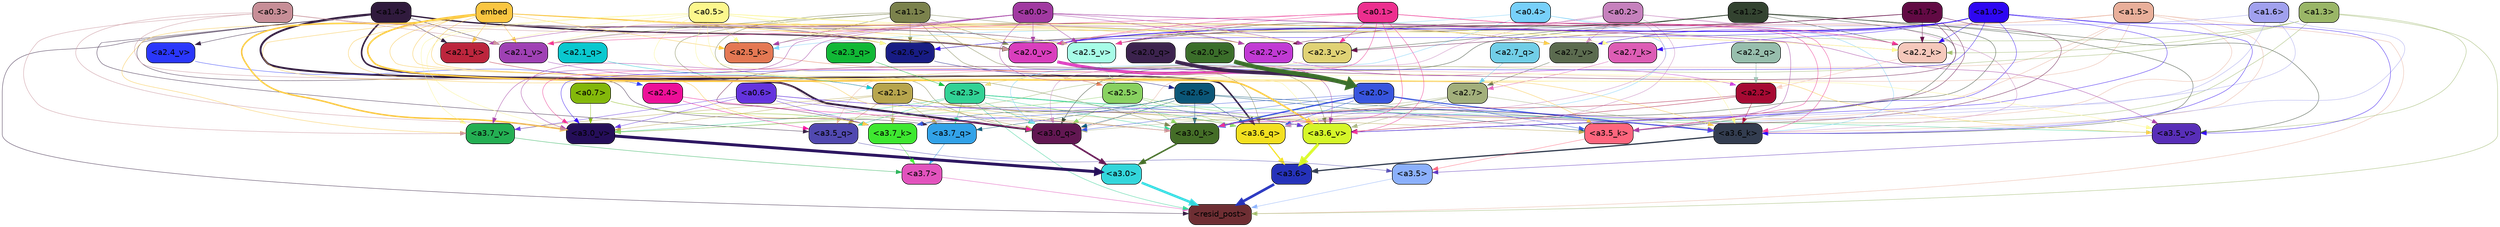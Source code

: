 strict digraph "" {
	graph [bgcolor=transparent,
		layout=dot,
		overlap=false,
		splines=true
	];
	"<a3.7>"	[color=black,
		fillcolor="#e253bd",
		fontname=Helvetica,
		shape=box,
		style="filled, rounded"];
	"<resid_post>"	[color=black,
		fillcolor="#6e2e33",
		fontname=Helvetica,
		shape=box,
		style="filled, rounded"];
	"<a3.7>" -> "<resid_post>"	[color="#e253bd",
		penwidth=0.6239100098609924];
	"<a3.6>"	[color=black,
		fillcolor="#2532ba",
		fontname=Helvetica,
		shape=box,
		style="filled, rounded"];
	"<a3.6>" -> "<resid_post>"	[color="#2532ba",
		penwidth=4.569062113761902];
	"<a3.5>"	[color=black,
		fillcolor="#8bb0fc",
		fontname=Helvetica,
		shape=box,
		style="filled, rounded"];
	"<a3.5>" -> "<resid_post>"	[color="#8bb0fc",
		penwidth=0.6];
	"<a3.0>"	[color=black,
		fillcolor="#33d6db",
		fontname=Helvetica,
		shape=box,
		style="filled, rounded"];
	"<a3.0>" -> "<resid_post>"	[color="#33d6db",
		penwidth=4.283544182777405];
	"<a2.3>"	[color=black,
		fillcolor="#31d295",
		fontname=Helvetica,
		shape=box,
		style="filled, rounded"];
	"<a2.3>" -> "<resid_post>"	[color="#31d295",
		penwidth=0.6];
	"<a3.7_q>"	[color=black,
		fillcolor="#32a2e8",
		fontname=Helvetica,
		shape=box,
		style="filled, rounded"];
	"<a2.3>" -> "<a3.7_q>"	[color="#31d295",
		penwidth=0.6];
	"<a3.6_q>"	[color=black,
		fillcolor="#f3e020",
		fontname=Helvetica,
		shape=box,
		style="filled, rounded"];
	"<a2.3>" -> "<a3.6_q>"	[color="#31d295",
		penwidth=0.6];
	"<a3.5_q>"	[color=black,
		fillcolor="#5149b0",
		fontname=Helvetica,
		shape=box,
		style="filled, rounded"];
	"<a2.3>" -> "<a3.5_q>"	[color="#31d295",
		penwidth=0.6];
	"<a3.0_q>"	[color=black,
		fillcolor="#621752",
		fontname=Helvetica,
		shape=box,
		style="filled, rounded"];
	"<a2.3>" -> "<a3.0_q>"	[color="#31d295",
		penwidth=0.6];
	"<a3.0_k>"	[color=black,
		fillcolor="#446d27",
		fontname=Helvetica,
		shape=box,
		style="filled, rounded"];
	"<a2.3>" -> "<a3.0_k>"	[color="#31d295",
		penwidth=0.6];
	"<a3.6_v>"	[color=black,
		fillcolor="#d5f629",
		fontname=Helvetica,
		shape=box,
		style="filled, rounded"];
	"<a2.3>" -> "<a3.6_v>"	[color="#31d295",
		penwidth=0.6];
	"<a3.5_v>"	[color=black,
		fillcolor="#582eb8",
		fontname=Helvetica,
		shape=box,
		style="filled, rounded"];
	"<a2.3>" -> "<a3.5_v>"	[color="#31d295",
		penwidth=0.6];
	"<a3.0_v>"	[color=black,
		fillcolor="#250e59",
		fontname=Helvetica,
		shape=box,
		style="filled, rounded"];
	"<a2.3>" -> "<a3.0_v>"	[color="#31d295",
		penwidth=0.6];
	"<a1.5>"	[color=black,
		fillcolor="#e9af9a",
		fontname=Helvetica,
		shape=box,
		style="filled, rounded"];
	"<a1.5>" -> "<resid_post>"	[color="#e9af9a",
		penwidth=0.6];
	"<a1.5>" -> "<a3.6_q>"	[color="#e9af9a",
		penwidth=0.6];
	"<a1.5>" -> "<a3.5_q>"	[color="#e9af9a",
		penwidth=0.6];
	"<a1.5>" -> "<a3.0_q>"	[color="#e9af9a",
		penwidth=0.6];
	"<a3.6_k>"	[color=black,
		fillcolor="#333d50",
		fontname=Helvetica,
		shape=box,
		style="filled, rounded"];
	"<a1.5>" -> "<a3.6_k>"	[color="#e9af9a",
		penwidth=0.6];
	"<a1.5>" -> "<a3.0_k>"	[color="#e9af9a",
		penwidth=0.6];
	"<a2.7_v>"	[color=black,
		fillcolor="#5b6b4f",
		fontname=Helvetica,
		shape=box,
		style="filled, rounded"];
	"<a1.5>" -> "<a2.7_v>"	[color="#e9af9a",
		penwidth=0.6];
	"<a2.6_v>"	[color=black,
		fillcolor="#181c84",
		fontname=Helvetica,
		shape=box,
		style="filled, rounded"];
	"<a1.5>" -> "<a2.6_v>"	[color="#e9af9a",
		penwidth=0.6];
	"<a2.1_v>"	[color=black,
		fillcolor="#9f41b4",
		fontname=Helvetica,
		shape=box,
		style="filled, rounded"];
	"<a1.5>" -> "<a2.1_v>"	[color="#e9af9a",
		penwidth=0.6];
	"<a1.4>"	[color=black,
		fillcolor="#301a3d",
		fontname=Helvetica,
		shape=box,
		style="filled, rounded"];
	"<a1.4>" -> "<resid_post>"	[color="#301a3d",
		penwidth=0.6];
	"<a1.4>" -> "<a3.7_q>"	[color="#301a3d",
		penwidth=0.6];
	"<a1.4>" -> "<a3.6_q>"	[color="#301a3d",
		penwidth=2.7536282539367676];
	"<a1.4>" -> "<a3.5_q>"	[color="#301a3d",
		penwidth=0.6];
	"<a1.4>" -> "<a3.0_q>"	[color="#301a3d",
		penwidth=3.3369133472442627];
	"<a2.1_k>"	[color=black,
		fillcolor="#bc263d",
		fontname=Helvetica,
		shape=box,
		style="filled, rounded"];
	"<a1.4>" -> "<a2.1_k>"	[color="#301a3d",
		penwidth=0.6];
	"<a1.4>" -> "<a2.7_v>"	[color="#301a3d",
		penwidth=0.6];
	"<a1.4>" -> "<a2.6_v>"	[color="#301a3d",
		penwidth=0.6];
	"<a2.5_v>"	[color=black,
		fillcolor="#a7fce7",
		fontname=Helvetica,
		shape=box,
		style="filled, rounded"];
	"<a1.4>" -> "<a2.5_v>"	[color="#301a3d",
		penwidth=0.6];
	"<a2.4_v>"	[color=black,
		fillcolor="#2a37fb",
		fontname=Helvetica,
		shape=box,
		style="filled, rounded"];
	"<a1.4>" -> "<a2.4_v>"	[color="#301a3d",
		penwidth=0.6];
	"<a1.4>" -> "<a2.1_v>"	[color="#301a3d",
		penwidth=0.6];
	"<a2.0_v>"	[color=black,
		fillcolor="#d93ebd",
		fontname=Helvetica,
		shape=box,
		style="filled, rounded"];
	"<a1.4>" -> "<a2.0_v>"	[color="#301a3d",
		penwidth=2.2818827629089355];
	"<a1.3>"	[color=black,
		fillcolor="#9ab667",
		fontname=Helvetica,
		shape=box,
		style="filled, rounded"];
	"<a1.3>" -> "<resid_post>"	[color="#9ab667",
		penwidth=0.6];
	"<a1.3>" -> "<a3.6_v>"	[color="#9ab667",
		penwidth=0.6];
	"<a1.3>" -> "<a3.5_v>"	[color="#9ab667",
		penwidth=0.6];
	"<a1.3>" -> "<a3.0_v>"	[color="#9ab667",
		penwidth=0.6];
	"<a2.2_k>"	[color=black,
		fillcolor="#f5c8bb",
		fontname=Helvetica,
		shape=box,
		style="filled, rounded"];
	"<a1.3>" -> "<a2.2_k>"	[color="#9ab667",
		penwidth=0.6];
	"<a1.3>" -> "<a2.5_v>"	[color="#9ab667",
		penwidth=0.6];
	"<a3.7_q>" -> "<a3.7>"	[color="#32a2e8",
		penwidth=0.6];
	"<a3.6_q>" -> "<a3.6>"	[color="#f3e020",
		penwidth=2.0344843566417694];
	"<a3.5_q>" -> "<a3.5>"	[color="#5149b0",
		penwidth=0.6];
	"<a3.0_q>" -> "<a3.0>"	[color="#621752",
		penwidth=2.863015294075012];
	"<a3.7_k>"	[color=black,
		fillcolor="#3ee830",
		fontname=Helvetica,
		shape=box,
		style="filled, rounded"];
	"<a3.7_k>" -> "<a3.7>"	[color="#3ee830",
		penwidth=0.6];
	"<a3.6_k>" -> "<a3.6>"	[color="#333d50",
		penwidth=2.1770318150520325];
	"<a3.5_k>"	[color=black,
		fillcolor="#fe657d",
		fontname=Helvetica,
		shape=box,
		style="filled, rounded"];
	"<a3.5_k>" -> "<a3.5>"	[color="#fe657d",
		penwidth=0.6];
	"<a3.0_k>" -> "<a3.0>"	[color="#446d27",
		penwidth=2.6323853135108948];
	"<a3.7_v>"	[color=black,
		fillcolor="#24af53",
		fontname=Helvetica,
		shape=box,
		style="filled, rounded"];
	"<a3.7_v>" -> "<a3.7>"	[color="#24af53",
		penwidth=0.6];
	"<a3.6_v>" -> "<a3.6>"	[color="#d5f629",
		penwidth=4.972373723983765];
	"<a3.5_v>" -> "<a3.5>"	[color="#582eb8",
		penwidth=0.6];
	"<a3.0_v>" -> "<a3.0>"	[color="#250e59",
		penwidth=5.1638524532318115];
	"<a2.6>"	[color=black,
		fillcolor="#0b5677",
		fontname=Helvetica,
		shape=box,
		style="filled, rounded"];
	"<a2.6>" -> "<a3.7_q>"	[color="#0b5677",
		penwidth=0.6];
	"<a2.6>" -> "<a3.6_q>"	[color="#0b5677",
		penwidth=0.6];
	"<a2.6>" -> "<a3.0_q>"	[color="#0b5677",
		penwidth=0.6];
	"<a2.6>" -> "<a3.7_k>"	[color="#0b5677",
		penwidth=0.6];
	"<a2.6>" -> "<a3.6_k>"	[color="#0b5677",
		penwidth=0.6];
	"<a2.6>" -> "<a3.5_k>"	[color="#0b5677",
		penwidth=0.6];
	"<a2.6>" -> "<a3.0_k>"	[color="#0b5677",
		penwidth=0.6];
	"<a2.1>"	[color=black,
		fillcolor="#b7a54d",
		fontname=Helvetica,
		shape=box,
		style="filled, rounded"];
	"<a2.1>" -> "<a3.7_q>"	[color="#b7a54d",
		penwidth=0.6];
	"<a2.1>" -> "<a3.6_q>"	[color="#b7a54d",
		penwidth=0.6];
	"<a2.1>" -> "<a3.5_q>"	[color="#b7a54d",
		penwidth=0.6];
	"<a2.1>" -> "<a3.0_q>"	[color="#b7a54d",
		penwidth=0.6];
	"<a2.1>" -> "<a3.7_k>"	[color="#b7a54d",
		penwidth=0.6];
	"<a2.1>" -> "<a3.6_k>"	[color="#b7a54d",
		penwidth=0.6];
	"<a2.1>" -> "<a3.5_k>"	[color="#b7a54d",
		penwidth=0.6];
	"<a2.1>" -> "<a3.0_k>"	[color="#b7a54d",
		penwidth=0.6];
	"<a2.1>" -> "<a3.7_v>"	[color="#b7a54d",
		penwidth=0.6];
	"<a2.1>" -> "<a3.6_v>"	[color="#b7a54d",
		penwidth=0.6];
	"<a2.1>" -> "<a3.0_v>"	[color="#b7a54d",
		penwidth=0.6];
	"<a2.7>"	[color=black,
		fillcolor="#a2af7b",
		fontname=Helvetica,
		shape=box,
		style="filled, rounded"];
	"<a2.7>" -> "<a3.6_q>"	[color="#a2af7b",
		penwidth=0.6];
	"<a2.7>" -> "<a3.0_q>"	[color="#a2af7b",
		penwidth=0.6];
	"<a2.7>" -> "<a3.6_k>"	[color="#a2af7b",
		penwidth=0.6];
	"<a2.7>" -> "<a3.0_k>"	[color="#a2af7b",
		penwidth=0.6];
	"<a2.7>" -> "<a3.6_v>"	[color="#a2af7b",
		penwidth=0.6];
	"<a2.5>"	[color=black,
		fillcolor="#88d160",
		fontname=Helvetica,
		shape=box,
		style="filled, rounded"];
	"<a2.5>" -> "<a3.6_q>"	[color="#88d160",
		penwidth=0.6];
	"<a2.5>" -> "<a3.0_q>"	[color="#88d160",
		penwidth=0.6];
	"<a2.5>" -> "<a3.0_k>"	[color="#88d160",
		penwidth=0.6];
	"<a2.5>" -> "<a3.6_v>"	[color="#88d160",
		penwidth=0.6];
	"<a2.5>" -> "<a3.0_v>"	[color="#88d160",
		penwidth=0.6];
	"<a2.0>"	[color=black,
		fillcolor="#3855de",
		fontname=Helvetica,
		shape=box,
		style="filled, rounded"];
	"<a2.0>" -> "<a3.6_q>"	[color="#3855de",
		penwidth=0.6];
	"<a2.0>" -> "<a3.0_q>"	[color="#3855de",
		penwidth=0.6];
	"<a2.0>" -> "<a3.7_k>"	[color="#3855de",
		penwidth=0.6];
	"<a2.0>" -> "<a3.6_k>"	[color="#3855de",
		penwidth=1.7047871947288513];
	"<a2.0>" -> "<a3.5_k>"	[color="#3855de",
		penwidth=0.6];
	"<a2.0>" -> "<a3.0_k>"	[color="#3855de",
		penwidth=2.239806979894638];
	"<a1.1>"	[color=black,
		fillcolor="#7b824c",
		fontname=Helvetica,
		shape=box,
		style="filled, rounded"];
	"<a1.1>" -> "<a3.6_q>"	[color="#7b824c",
		penwidth=0.6];
	"<a1.1>" -> "<a3.0_q>"	[color="#7b824c",
		penwidth=0.6];
	"<a1.1>" -> "<a3.0_k>"	[color="#7b824c",
		penwidth=0.6];
	"<a1.1>" -> "<a3.6_v>"	[color="#7b824c",
		penwidth=0.6];
	"<a2.5_k>"	[color=black,
		fillcolor="#e47853",
		fontname=Helvetica,
		shape=box,
		style="filled, rounded"];
	"<a1.1>" -> "<a2.5_k>"	[color="#7b824c",
		penwidth=0.6];
	"<a1.1>" -> "<a2.6_v>"	[color="#7b824c",
		penwidth=0.6];
	"<a2.2_v>"	[color=black,
		fillcolor="#c13ad4",
		fontname=Helvetica,
		shape=box,
		style="filled, rounded"];
	"<a1.1>" -> "<a2.2_v>"	[color="#7b824c",
		penwidth=0.6];
	"<a1.1>" -> "<a2.1_v>"	[color="#7b824c",
		penwidth=0.6];
	"<a1.1>" -> "<a2.0_v>"	[color="#7b824c",
		penwidth=0.6];
	"<a0.4>"	[color=black,
		fillcolor="#77d0fa",
		fontname=Helvetica,
		shape=box,
		style="filled, rounded"];
	"<a0.4>" -> "<a3.6_q>"	[color="#77d0fa",
		penwidth=0.6];
	"<a0.4>" -> "<a3.0_q>"	[color="#77d0fa",
		penwidth=0.6];
	"<a0.4>" -> "<a3.6_k>"	[color="#77d0fa",
		penwidth=0.6];
	"<a0.4>" -> "<a2.5_k>"	[color="#77d0fa",
		penwidth=0.6];
	"<a0.2>"	[color=black,
		fillcolor="#c681bd",
		fontname=Helvetica,
		shape=box,
		style="filled, rounded"];
	"<a0.2>" -> "<a3.6_q>"	[color="#c681bd",
		penwidth=0.6];
	"<a0.2>" -> "<a3.0_q>"	[color="#c681bd",
		penwidth=0.6];
	"<a0.2>" -> "<a3.6_k>"	[color="#c681bd",
		penwidth=0.6];
	"<a0.2>" -> "<a3.0_k>"	[color="#c681bd",
		penwidth=0.6];
	"<a0.2>" -> "<a2.2_k>"	[color="#c681bd",
		penwidth=0.6];
	"<a0.2>" -> "<a2.7_v>"	[color="#c681bd",
		penwidth=0.6];
	"<a0.2>" -> "<a2.1_v>"	[color="#c681bd",
		penwidth=0.6];
	"<a0.2>" -> "<a2.0_v>"	[color="#c681bd",
		penwidth=0.6];
	"<a2.4>"	[color=black,
		fillcolor="#ed0f98",
		fontname=Helvetica,
		shape=box,
		style="filled, rounded"];
	"<a2.4>" -> "<a3.5_q>"	[color="#ed0f98",
		penwidth=0.6];
	"<a2.4>" -> "<a3.0_q>"	[color="#ed0f98",
		penwidth=0.6];
	"<a1.2>"	[color=black,
		fillcolor="#334330",
		fontname=Helvetica,
		shape=box,
		style="filled, rounded"];
	"<a1.2>" -> "<a3.0_q>"	[color="#334330",
		penwidth=0.6];
	"<a1.2>" -> "<a3.6_k>"	[color="#334330",
		penwidth=0.6];
	"<a1.2>" -> "<a3.5_k>"	[color="#334330",
		penwidth=0.6];
	"<a1.2>" -> "<a3.0_k>"	[color="#334330",
		penwidth=0.6];
	"<a1.2>" -> "<a3.5_v>"	[color="#334330",
		penwidth=0.6];
	"<a1.2>" -> "<a2.2_k>"	[color="#334330",
		penwidth=0.6];
	"<a1.2>" -> "<a2.6_v>"	[color="#334330",
		penwidth=0.6];
	"<a1.2>" -> "<a2.5_v>"	[color="#334330",
		penwidth=0.6];
	"<a2.3_v>"	[color=black,
		fillcolor="#e0d275",
		fontname=Helvetica,
		shape=box,
		style="filled, rounded"];
	"<a1.2>" -> "<a2.3_v>"	[color="#334330",
		penwidth=0.6];
	"<a1.2>" -> "<a2.0_v>"	[color="#334330",
		penwidth=0.6];
	"<a1.7>"	[color=black,
		fillcolor="#620a44",
		fontname=Helvetica,
		shape=box,
		style="filled, rounded"];
	"<a1.7>" -> "<a3.7_k>"	[color="#620a44",
		penwidth=0.6];
	"<a1.7>" -> "<a3.5_k>"	[color="#620a44",
		penwidth=0.6];
	"<a1.7>" -> "<a3.6_v>"	[color="#620a44",
		penwidth=0.6];
	"<a1.7>" -> "<a2.2_k>"	[color="#620a44",
		penwidth=0.6];
	"<a1.7>" -> "<a2.5_v>"	[color="#620a44",
		penwidth=0.6];
	"<a1.7>" -> "<a2.3_v>"	[color="#620a44",
		penwidth=0.6];
	"<a1.7>" -> "<a2.2_v>"	[color="#620a44",
		penwidth=0.6];
	"<a0.7>"	[color=black,
		fillcolor="#83b80a",
		fontname=Helvetica,
		shape=box,
		style="filled, rounded"];
	"<a0.7>" -> "<a3.7_k>"	[color="#83b80a",
		penwidth=0.6];
	"<a0.7>" -> "<a3.0_v>"	[color="#83b80a",
		penwidth=0.6];
	"<a0.6>"	[color=black,
		fillcolor="#6433de",
		fontname=Helvetica,
		shape=box,
		style="filled, rounded"];
	"<a0.6>" -> "<a3.7_k>"	[color="#6433de",
		penwidth=0.6];
	"<a0.6>" -> "<a3.6_k>"	[color="#6433de",
		penwidth=0.6];
	"<a0.6>" -> "<a3.0_k>"	[color="#6433de",
		penwidth=0.6];
	"<a0.6>" -> "<a3.7_v>"	[color="#6433de",
		penwidth=0.6];
	"<a0.6>" -> "<a3.6_v>"	[color="#6433de",
		penwidth=0.6];
	"<a0.6>" -> "<a3.0_v>"	[color="#6433de",
		penwidth=0.6];
	embed	[color=black,
		fillcolor="#fac641",
		fontname=Helvetica,
		shape=box,
		style="filled, rounded"];
	embed -> "<a3.7_k>"	[color="#fac641",
		penwidth=0.6];
	embed -> "<a3.6_k>"	[color="#fac641",
		penwidth=0.6];
	embed -> "<a3.5_k>"	[color="#fac641",
		penwidth=0.6];
	embed -> "<a3.0_k>"	[color="#fac641",
		penwidth=0.6];
	embed -> "<a3.7_v>"	[color="#fac641",
		penwidth=0.6];
	embed -> "<a3.6_v>"	[color="#fac641",
		penwidth=2.7369276881217957];
	embed -> "<a3.5_v>"	[color="#fac641",
		penwidth=0.6];
	embed -> "<a3.0_v>"	[color="#fac641",
		penwidth=2.5778204202651978];
	embed -> "<a2.5_k>"	[color="#fac641",
		penwidth=0.6];
	embed -> "<a2.2_k>"	[color="#fac641",
		penwidth=0.6363201141357422];
	embed -> "<a2.1_k>"	[color="#fac641",
		penwidth=0.6];
	embed -> "<a2.7_v>"	[color="#fac641",
		penwidth=0.6];
	embed -> "<a2.6_v>"	[color="#fac641",
		penwidth=0.6];
	embed -> "<a2.5_v>"	[color="#fac641",
		penwidth=0.6];
	embed -> "<a2.3_v>"	[color="#fac641",
		penwidth=0.6];
	embed -> "<a2.2_v>"	[color="#fac641",
		penwidth=0.6175012588500977];
	embed -> "<a2.1_v>"	[color="#fac641",
		penwidth=0.6];
	embed -> "<a2.0_v>"	[color="#fac641",
		penwidth=0.6];
	"<a2.2>"	[color=black,
		fillcolor="#a60a33",
		fontname=Helvetica,
		shape=box,
		style="filled, rounded"];
	"<a2.2>" -> "<a3.6_k>"	[color="#a60a33",
		penwidth=0.6];
	"<a2.2>" -> "<a3.0_k>"	[color="#a60a33",
		penwidth=0.6];
	"<a2.2>" -> "<a3.6_v>"	[color="#a60a33",
		penwidth=0.6];
	"<a1.6>"	[color=black,
		fillcolor="#a1a1ee",
		fontname=Helvetica,
		shape=box,
		style="filled, rounded"];
	"<a1.6>" -> "<a3.6_k>"	[color="#a1a1ee",
		penwidth=0.6];
	"<a1.6>" -> "<a3.5_k>"	[color="#a1a1ee",
		penwidth=0.6];
	"<a1.6>" -> "<a3.6_v>"	[color="#a1a1ee",
		penwidth=0.6];
	"<a1.6>" -> "<a2.0_v>"	[color="#a1a1ee",
		penwidth=0.6];
	"<a1.0>"	[color=black,
		fillcolor="#2e07f2",
		fontname=Helvetica,
		shape=box,
		style="filled, rounded"];
	"<a1.0>" -> "<a3.6_k>"	[color="#2e07f2",
		penwidth=0.6];
	"<a1.0>" -> "<a3.0_k>"	[color="#2e07f2",
		penwidth=0.6];
	"<a1.0>" -> "<a3.6_v>"	[color="#2e07f2",
		penwidth=0.6];
	"<a1.0>" -> "<a3.5_v>"	[color="#2e07f2",
		penwidth=0.6];
	"<a1.0>" -> "<a3.0_v>"	[color="#2e07f2",
		penwidth=0.6];
	"<a2.7_k>"	[color=black,
		fillcolor="#dd5db5",
		fontname=Helvetica,
		shape=box,
		style="filled, rounded"];
	"<a1.0>" -> "<a2.7_k>"	[color="#2e07f2",
		penwidth=0.6];
	"<a1.0>" -> "<a2.2_k>"	[color="#2e07f2",
		penwidth=0.6];
	"<a1.0>" -> "<a2.7_v>"	[color="#2e07f2",
		penwidth=0.6];
	"<a1.0>" -> "<a2.6_v>"	[color="#2e07f2",
		penwidth=0.6];
	"<a1.0>" -> "<a2.0_v>"	[color="#2e07f2",
		penwidth=1.2978954315185547];
	"<a0.5>"	[color=black,
		fillcolor="#fcf78d",
		fontname=Helvetica,
		shape=box,
		style="filled, rounded"];
	"<a0.5>" -> "<a3.6_k>"	[color="#fcf78d",
		penwidth=0.6];
	"<a0.5>" -> "<a3.7_v>"	[color="#fcf78d",
		penwidth=0.6];
	"<a0.5>" -> "<a3.6_v>"	[color="#fcf78d",
		penwidth=0.6];
	"<a0.5>" -> "<a3.5_v>"	[color="#fcf78d",
		penwidth=0.6];
	"<a0.5>" -> "<a3.0_v>"	[color="#fcf78d",
		penwidth=0.6];
	"<a0.5>" -> "<a2.7_k>"	[color="#fcf78d",
		penwidth=0.6];
	"<a0.5>" -> "<a2.5_k>"	[color="#fcf78d",
		penwidth=0.6];
	"<a0.5>" -> "<a2.2_k>"	[color="#fcf78d",
		penwidth=0.6];
	"<a0.5>" -> "<a2.1_k>"	[color="#fcf78d",
		penwidth=0.6];
	"<a0.5>" -> "<a2.6_v>"	[color="#fcf78d",
		penwidth=0.6];
	"<a0.5>" -> "<a2.3_v>"	[color="#fcf78d",
		penwidth=0.6];
	"<a0.5>" -> "<a2.1_v>"	[color="#fcf78d",
		penwidth=0.6];
	"<a0.5>" -> "<a2.0_v>"	[color="#fcf78d",
		penwidth=0.6];
	"<a0.1>"	[color=black,
		fillcolor="#ed2f8f",
		fontname=Helvetica,
		shape=box,
		style="filled, rounded"];
	"<a0.1>" -> "<a3.6_k>"	[color="#ed2f8f",
		penwidth=0.6];
	"<a0.1>" -> "<a3.5_k>"	[color="#ed2f8f",
		penwidth=0.6];
	"<a0.1>" -> "<a3.0_k>"	[color="#ed2f8f",
		penwidth=0.6];
	"<a0.1>" -> "<a3.6_v>"	[color="#ed2f8f",
		penwidth=0.6];
	"<a0.1>" -> "<a3.0_v>"	[color="#ed2f8f",
		penwidth=0.6];
	"<a0.1>" -> "<a2.2_k>"	[color="#ed2f8f",
		penwidth=0.6];
	"<a0.1>" -> "<a2.5_v>"	[color="#ed2f8f",
		penwidth=0.6];
	"<a0.1>" -> "<a2.3_v>"	[color="#ed2f8f",
		penwidth=0.6];
	"<a0.1>" -> "<a2.1_v>"	[color="#ed2f8f",
		penwidth=0.6];
	"<a0.1>" -> "<a2.0_v>"	[color="#ed2f8f",
		penwidth=0.6];
	"<a0.0>"	[color=black,
		fillcolor="#a139a1",
		fontname=Helvetica,
		shape=box,
		style="filled, rounded"];
	"<a0.0>" -> "<a3.5_k>"	[color="#a139a1",
		penwidth=0.6];
	"<a0.0>" -> "<a3.7_v>"	[color="#a139a1",
		penwidth=0.6];
	"<a0.0>" -> "<a3.6_v>"	[color="#a139a1",
		penwidth=0.6];
	"<a0.0>" -> "<a3.5_v>"	[color="#a139a1",
		penwidth=0.6];
	"<a0.0>" -> "<a3.0_v>"	[color="#a139a1",
		penwidth=0.6];
	"<a0.0>" -> "<a2.5_k>"	[color="#a139a1",
		penwidth=0.6];
	"<a0.0>" -> "<a2.1_k>"	[color="#a139a1",
		penwidth=0.6];
	"<a0.0>" -> "<a2.5_v>"	[color="#a139a1",
		penwidth=0.6];
	"<a0.0>" -> "<a2.3_v>"	[color="#a139a1",
		penwidth=0.6];
	"<a0.0>" -> "<a2.2_v>"	[color="#a139a1",
		penwidth=0.6];
	"<a0.0>" -> "<a2.0_v>"	[color="#a139a1",
		penwidth=0.6];
	"<a0.3>"	[color=black,
		fillcolor="#c78e97",
		fontname=Helvetica,
		shape=box,
		style="filled, rounded"];
	"<a0.3>" -> "<a3.0_k>"	[color="#c78e97",
		penwidth=0.6];
	"<a0.3>" -> "<a3.7_v>"	[color="#c78e97",
		penwidth=0.6];
	"<a0.3>" -> "<a3.0_v>"	[color="#c78e97",
		penwidth=0.6];
	"<a0.3>" -> "<a2.5_v>"	[color="#c78e97",
		penwidth=0.6];
	"<a0.3>" -> "<a2.1_v>"	[color="#c78e97",
		penwidth=0.6];
	"<a0.3>" -> "<a2.0_v>"	[color="#c78e97",
		penwidth=0.6];
	"<a2.7_q>"	[color=black,
		fillcolor="#71cee7",
		fontname=Helvetica,
		shape=box,
		style="filled, rounded"];
	"<a2.7_q>" -> "<a2.7>"	[color="#71cee7",
		penwidth=0.6];
	"<a2.3_q>"	[color=black,
		fillcolor="#11b836",
		fontname=Helvetica,
		shape=box,
		style="filled, rounded"];
	"<a2.3_q>" -> "<a2.3>"	[color="#11b836",
		penwidth=0.6];
	"<a2.2_q>"	[color=black,
		fillcolor="#97bead",
		fontname=Helvetica,
		shape=box,
		style="filled, rounded"];
	"<a2.2_q>" -> "<a2.2>"	[color="#97bead",
		penwidth=0.7441773414611816];
	"<a2.1_q>"	[color=black,
		fillcolor="#0ac8cf",
		fontname=Helvetica,
		shape=box,
		style="filled, rounded"];
	"<a2.1_q>" -> "<a2.1>"	[color="#0ac8cf",
		penwidth=0.6];
	"<a2.0_q>"	[color=black,
		fillcolor="#3c234e",
		fontname=Helvetica,
		shape=box,
		style="filled, rounded"];
	"<a2.0_q>" -> "<a2.0>"	[color="#3c234e",
		penwidth=6.422367453575134];
	"<a2.7_k>" -> "<a2.7>"	[color="#dd5db5",
		penwidth=0.6];
	"<a2.5_k>" -> "<a2.5>"	[color="#e47853",
		penwidth=0.6];
	"<a2.2_k>" -> "<a2.2>"	[color="#f5c8bb",
		penwidth=0.8810110092163086];
	"<a2.1_k>" -> "<a2.1>"	[color="#bc263d",
		penwidth=0.6];
	"<a2.0_k>"	[color=black,
		fillcolor="#3b6e2a",
		fontname=Helvetica,
		shape=box,
		style="filled, rounded"];
	"<a2.0_k>" -> "<a2.0>"	[color="#3b6e2a",
		penwidth=7.398894429206848];
	"<a2.7_v>" -> "<a2.7>"	[color="#5b6b4f",
		penwidth=0.6];
	"<a2.6_v>" -> "<a2.6>"	[color="#181c84",
		penwidth=0.6];
	"<a2.5_v>" -> "<a2.5>"	[color="#a7fce7",
		penwidth=0.6];
	"<a2.4_v>" -> "<a2.4>"	[color="#2a37fb",
		penwidth=0.6];
	"<a2.3_v>" -> "<a2.3>"	[color="#e0d275",
		penwidth=0.6];
	"<a2.2_v>" -> "<a2.2>"	[color="#c13ad4",
		penwidth=0.6];
	"<a2.1_v>" -> "<a2.1>"	[color="#9f41b4",
		penwidth=0.6];
	"<a2.0_v>" -> "<a2.0>"	[color="#d93ebd",
		penwidth=5.395828627049923];
}
